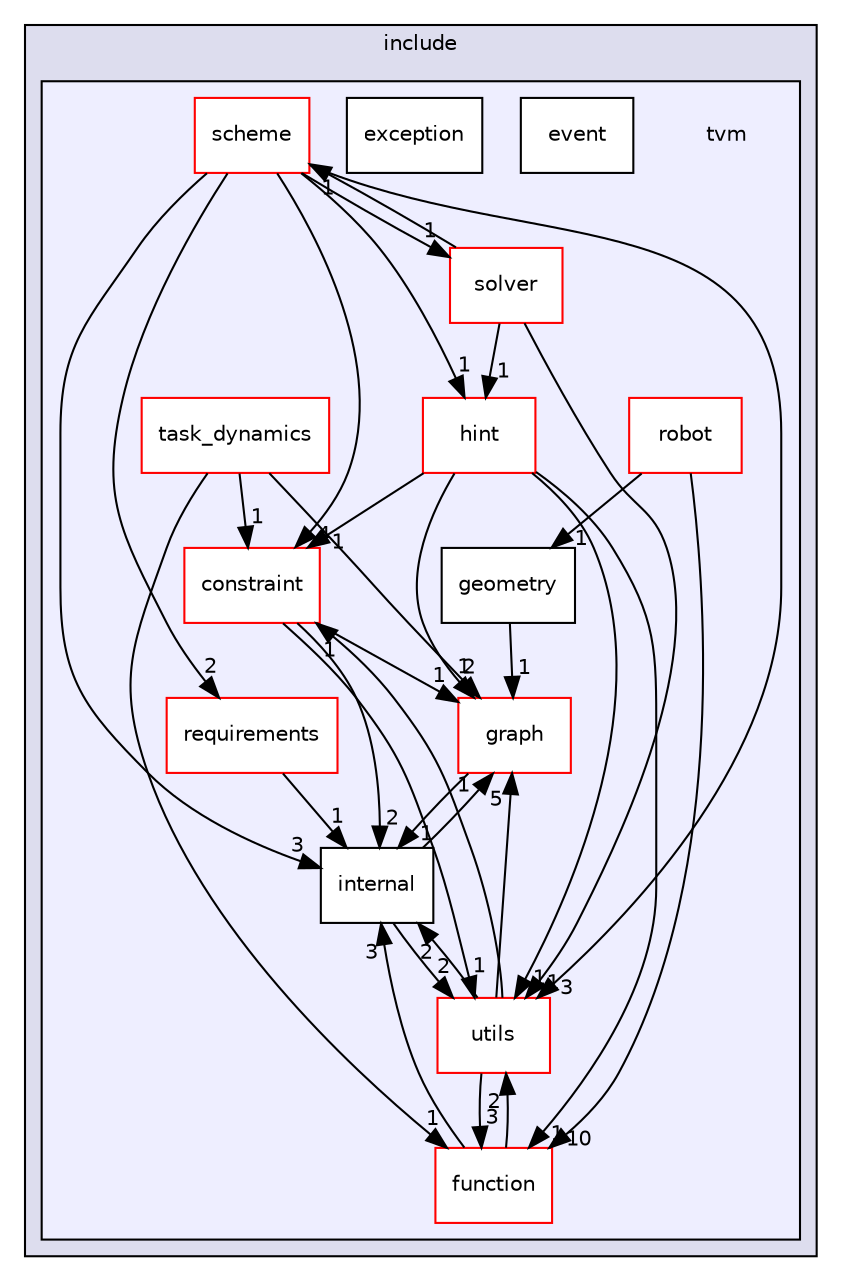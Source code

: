 digraph "include/tvm" {
  compound=true
  node [ fontsize="10", fontname="Helvetica"];
  edge [ labelfontsize="10", labelfontname="Helvetica"];
  subgraph clusterdir_d44c64559bbebec7f509842c48db8b23 {
    graph [ bgcolor="#ddddee", pencolor="black", label="include" fontname="Helvetica", fontsize="10", URL="dir_d44c64559bbebec7f509842c48db8b23.html"]
  subgraph clusterdir_b4c7d8e826c599ba55146c099a14beb5 {
    graph [ bgcolor="#eeeeff", pencolor="black", label="" URL="dir_b4c7d8e826c599ba55146c099a14beb5.html"];
    dir_b4c7d8e826c599ba55146c099a14beb5 [shape=plaintext label="tvm"];
    dir_8aade20741a7f4a13662c9851e607ed3 [shape=box label="constraint" color="red" fillcolor="white" style="filled" URL="dir_8aade20741a7f4a13662c9851e607ed3.html"];
    dir_b8e451a011a5b9e6724163508c5acc32 [shape=box label="event" color="black" fillcolor="white" style="filled" URL="dir_b8e451a011a5b9e6724163508c5acc32.html"];
    dir_3beca1d66140e1a070ef7559f10876ac [shape=box label="exception" color="black" fillcolor="white" style="filled" URL="dir_3beca1d66140e1a070ef7559f10876ac.html"];
    dir_95e0fe1efd9e7dc8b84bcdee05d2dbc2 [shape=box label="function" color="red" fillcolor="white" style="filled" URL="dir_95e0fe1efd9e7dc8b84bcdee05d2dbc2.html"];
    dir_3b8bd83221002fa77b114cd1fe45d7df [shape=box label="geometry" color="black" fillcolor="white" style="filled" URL="dir_3b8bd83221002fa77b114cd1fe45d7df.html"];
    dir_df8c49de760ace615969b0dd6b4dc6c3 [shape=box label="graph" color="red" fillcolor="white" style="filled" URL="dir_df8c49de760ace615969b0dd6b4dc6c3.html"];
    dir_70f4842f3eba0a62b03727d95fc3dfc9 [shape=box label="hint" color="red" fillcolor="white" style="filled" URL="dir_70f4842f3eba0a62b03727d95fc3dfc9.html"];
    dir_020a04e36825fdb5d137e6f4f382bacd [shape=box label="internal" color="black" fillcolor="white" style="filled" URL="dir_020a04e36825fdb5d137e6f4f382bacd.html"];
    dir_3da2fb1a4e92ae5a07969183ba8f1a5f [shape=box label="requirements" color="red" fillcolor="white" style="filled" URL="dir_3da2fb1a4e92ae5a07969183ba8f1a5f.html"];
    dir_d042aebbf1171e016bcc9e6a6ed11000 [shape=box label="robot" color="red" fillcolor="white" style="filled" URL="dir_d042aebbf1171e016bcc9e6a6ed11000.html"];
    dir_2692b72ddc0701b0608665f2dcf95618 [shape=box label="scheme" color="red" fillcolor="white" style="filled" URL="dir_2692b72ddc0701b0608665f2dcf95618.html"];
    dir_cd62ff3f67c488611cd9ffc617bc0d4a [shape=box label="solver" color="red" fillcolor="white" style="filled" URL="dir_cd62ff3f67c488611cd9ffc617bc0d4a.html"];
    dir_0150579c97399d4d7ca78a757bad7845 [shape=box label="task_dynamics" color="red" fillcolor="white" style="filled" URL="dir_0150579c97399d4d7ca78a757bad7845.html"];
    dir_02c2fac6d932f25932ff780d6d7745ad [shape=box label="utils" color="red" fillcolor="white" style="filled" URL="dir_02c2fac6d932f25932ff780d6d7745ad.html"];
  }
  }
  dir_95e0fe1efd9e7dc8b84bcdee05d2dbc2->dir_02c2fac6d932f25932ff780d6d7745ad [headlabel="2", labeldistance=1.5 headhref="dir_000010_000029.html"];
  dir_95e0fe1efd9e7dc8b84bcdee05d2dbc2->dir_020a04e36825fdb5d137e6f4f382bacd [headlabel="3", labeldistance=1.5 headhref="dir_000010_000005.html"];
  dir_cd62ff3f67c488611cd9ffc617bc0d4a->dir_02c2fac6d932f25932ff780d6d7745ad [headlabel="1", labeldistance=1.5 headhref="dir_000025_000029.html"];
  dir_cd62ff3f67c488611cd9ffc617bc0d4a->dir_70f4842f3eba0a62b03727d95fc3dfc9 [headlabel="1", labeldistance=1.5 headhref="dir_000025_000016.html"];
  dir_cd62ff3f67c488611cd9ffc617bc0d4a->dir_2692b72ddc0701b0608665f2dcf95618 [headlabel="1", labeldistance=1.5 headhref="dir_000025_000022.html"];
  dir_df8c49de760ace615969b0dd6b4dc6c3->dir_020a04e36825fdb5d137e6f4f382bacd [headlabel="1", labeldistance=1.5 headhref="dir_000013_000005.html"];
  dir_02c2fac6d932f25932ff780d6d7745ad->dir_95e0fe1efd9e7dc8b84bcdee05d2dbc2 [headlabel="3", labeldistance=1.5 headhref="dir_000029_000010.html"];
  dir_02c2fac6d932f25932ff780d6d7745ad->dir_df8c49de760ace615969b0dd6b4dc6c3 [headlabel="5", labeldistance=1.5 headhref="dir_000029_000013.html"];
  dir_02c2fac6d932f25932ff780d6d7745ad->dir_8aade20741a7f4a13662c9851e607ed3 [headlabel="1", labeldistance=1.5 headhref="dir_000029_000002.html"];
  dir_02c2fac6d932f25932ff780d6d7745ad->dir_020a04e36825fdb5d137e6f4f382bacd [headlabel="2", labeldistance=1.5 headhref="dir_000029_000005.html"];
  dir_8aade20741a7f4a13662c9851e607ed3->dir_df8c49de760ace615969b0dd6b4dc6c3 [headlabel="1", labeldistance=1.5 headhref="dir_000002_000013.html"];
  dir_8aade20741a7f4a13662c9851e607ed3->dir_02c2fac6d932f25932ff780d6d7745ad [headlabel="1", labeldistance=1.5 headhref="dir_000002_000029.html"];
  dir_8aade20741a7f4a13662c9851e607ed3->dir_020a04e36825fdb5d137e6f4f382bacd [headlabel="2", labeldistance=1.5 headhref="dir_000002_000005.html"];
  dir_020a04e36825fdb5d137e6f4f382bacd->dir_df8c49de760ace615969b0dd6b4dc6c3 [headlabel="1", labeldistance=1.5 headhref="dir_000005_000013.html"];
  dir_020a04e36825fdb5d137e6f4f382bacd->dir_02c2fac6d932f25932ff780d6d7745ad [headlabel="2", labeldistance=1.5 headhref="dir_000005_000029.html"];
  dir_3da2fb1a4e92ae5a07969183ba8f1a5f->dir_020a04e36825fdb5d137e6f4f382bacd [headlabel="1", labeldistance=1.5 headhref="dir_000019_000005.html"];
  dir_d042aebbf1171e016bcc9e6a6ed11000->dir_95e0fe1efd9e7dc8b84bcdee05d2dbc2 [headlabel="10", labeldistance=1.5 headhref="dir_000006_000010.html"];
  dir_d042aebbf1171e016bcc9e6a6ed11000->dir_3b8bd83221002fa77b114cd1fe45d7df [headlabel="1", labeldistance=1.5 headhref="dir_000006_000012.html"];
  dir_70f4842f3eba0a62b03727d95fc3dfc9->dir_95e0fe1efd9e7dc8b84bcdee05d2dbc2 [headlabel="1", labeldistance=1.5 headhref="dir_000016_000010.html"];
  dir_70f4842f3eba0a62b03727d95fc3dfc9->dir_df8c49de760ace615969b0dd6b4dc6c3 [headlabel="1", labeldistance=1.5 headhref="dir_000016_000013.html"];
  dir_70f4842f3eba0a62b03727d95fc3dfc9->dir_02c2fac6d932f25932ff780d6d7745ad [headlabel="1", labeldistance=1.5 headhref="dir_000016_000029.html"];
  dir_70f4842f3eba0a62b03727d95fc3dfc9->dir_8aade20741a7f4a13662c9851e607ed3 [headlabel="1", labeldistance=1.5 headhref="dir_000016_000002.html"];
  dir_3b8bd83221002fa77b114cd1fe45d7df->dir_df8c49de760ace615969b0dd6b4dc6c3 [headlabel="1", labeldistance=1.5 headhref="dir_000012_000013.html"];
  dir_2692b72ddc0701b0608665f2dcf95618->dir_cd62ff3f67c488611cd9ffc617bc0d4a [headlabel="1", labeldistance=1.5 headhref="dir_000022_000025.html"];
  dir_2692b72ddc0701b0608665f2dcf95618->dir_02c2fac6d932f25932ff780d6d7745ad [headlabel="3", labeldistance=1.5 headhref="dir_000022_000029.html"];
  dir_2692b72ddc0701b0608665f2dcf95618->dir_8aade20741a7f4a13662c9851e607ed3 [headlabel="4", labeldistance=1.5 headhref="dir_000022_000002.html"];
  dir_2692b72ddc0701b0608665f2dcf95618->dir_020a04e36825fdb5d137e6f4f382bacd [headlabel="3", labeldistance=1.5 headhref="dir_000022_000005.html"];
  dir_2692b72ddc0701b0608665f2dcf95618->dir_3da2fb1a4e92ae5a07969183ba8f1a5f [headlabel="2", labeldistance=1.5 headhref="dir_000022_000019.html"];
  dir_2692b72ddc0701b0608665f2dcf95618->dir_70f4842f3eba0a62b03727d95fc3dfc9 [headlabel="1", labeldistance=1.5 headhref="dir_000022_000016.html"];
  dir_0150579c97399d4d7ca78a757bad7845->dir_95e0fe1efd9e7dc8b84bcdee05d2dbc2 [headlabel="1", labeldistance=1.5 headhref="dir_000007_000010.html"];
  dir_0150579c97399d4d7ca78a757bad7845->dir_df8c49de760ace615969b0dd6b4dc6c3 [headlabel="2", labeldistance=1.5 headhref="dir_000007_000013.html"];
  dir_0150579c97399d4d7ca78a757bad7845->dir_8aade20741a7f4a13662c9851e607ed3 [headlabel="1", labeldistance=1.5 headhref="dir_000007_000002.html"];
}

